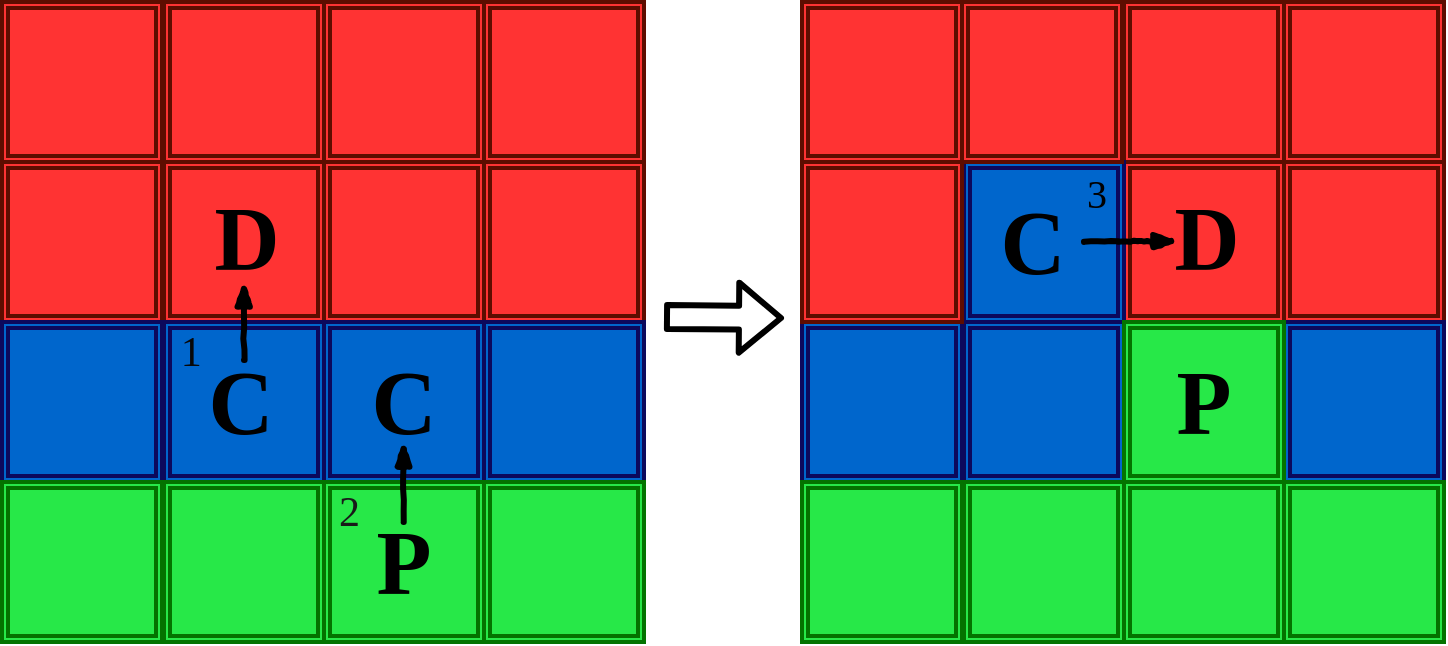 <mxfile version="13.10.5" type="device"><diagram id="07fea595-8f29-1299-0266-81d95cde20df" name="Page-1"><mxGraphModel dx="942" dy="-1894" grid="1" gridSize="10" guides="1" tooltips="1" connect="1" arrows="1" fold="1" page="1" pageScale="1" pageWidth="1169" pageHeight="827" background="#ffffff" math="1" shadow="0"><root><mxCell id="0"/><mxCell id="1" parent="0"/><mxCell id="V066iYRJNxaopJUUs_7w-676" value="" style="shape=ext;double=1;whiteSpace=wrap;html=1;aspect=fixed;strokeWidth=2;fontFamily=Times New Roman;fontSize=10;strokeColor=#5E0D00;fillColor=#FF3333;" parent="1" vertex="1"><mxGeometry x="290" y="3050" width="80" height="80" as="geometry"/></mxCell><mxCell id="V066iYRJNxaopJUUs_7w-680" value="" style="shape=ext;double=1;whiteSpace=wrap;html=1;aspect=fixed;strokeWidth=2;fontFamily=Times New Roman;fontSize=10;strokeColor=#0C095C;fillColor=#0066CC;" parent="1" vertex="1"><mxGeometry x="290" y="3130" width="80" height="80" as="geometry"/></mxCell><mxCell id="cB7y5ceA_1Ny-mKZE_qp-9" value="" style="shape=ext;double=1;whiteSpace=wrap;html=1;aspect=fixed;strokeWidth=2;fontFamily=Times New Roman;fontSize=10;fillColor=#27E848;strokeColor=#047300;" parent="1" vertex="1"><mxGeometry x="290" y="3210" width="80" height="80" as="geometry"/></mxCell><mxCell id="V066iYRJNxaopJUUs_7w-669" value="" style="shape=ext;double=1;whiteSpace=wrap;html=1;aspect=fixed;strokeWidth=2;fontFamily=Times New Roman;fontSize=10;fillColor=#f8cecc;strokeColor=#B81900;" parent="1" vertex="1"><mxGeometry x="129" y="2970" width="80" height="80" as="geometry"/></mxCell><mxCell id="V066iYRJNxaopJUUs_7w-670" value="" style="shape=ext;double=1;whiteSpace=wrap;html=1;aspect=fixed;strokeWidth=2;fontFamily=Times New Roman;fontSize=10;fillColor=#f8cecc;strokeColor=#B81900;" parent="1" vertex="1"><mxGeometry x="210" y="2970" width="80" height="80" as="geometry"/></mxCell><mxCell id="V066iYRJNxaopJUUs_7w-672" value="" style="shape=ext;double=1;whiteSpace=wrap;html=1;aspect=fixed;strokeWidth=2;fontFamily=Times New Roman;fontSize=10;fillColor=#f8cecc;strokeColor=#B81900;" parent="1" vertex="1"><mxGeometry x="370" y="2970" width="80" height="80" as="geometry"/></mxCell><mxCell id="V066iYRJNxaopJUUs_7w-674" value="" style="shape=ext;double=1;whiteSpace=wrap;html=1;aspect=fixed;strokeWidth=2;fontFamily=Times New Roman;fontSize=10;strokeColor=#5E0D00;fillColor=#FF3333;" parent="1" vertex="1"><mxGeometry x="129" y="3050" width="80" height="80" as="geometry"/></mxCell><mxCell id="V066iYRJNxaopJUUs_7w-675" value="" style="shape=ext;double=1;whiteSpace=wrap;html=1;aspect=fixed;strokeWidth=2;fontFamily=Times New Roman;fontSize=10;strokeColor=#5E0D00;fillColor=#FF3333;" parent="1" vertex="1"><mxGeometry x="210" y="3050" width="80" height="80" as="geometry"/></mxCell><mxCell id="V066iYRJNxaopJUUs_7w-677" value="" style="shape=ext;double=1;whiteSpace=wrap;html=1;aspect=fixed;strokeWidth=2;fontFamily=Times New Roman;fontSize=10;strokeColor=#5E0D00;fillColor=#FF3333;" parent="1" vertex="1"><mxGeometry x="370" y="3050" width="80" height="80" as="geometry"/></mxCell><mxCell id="V066iYRJNxaopJUUs_7w-678" value="" style="shape=ext;double=1;whiteSpace=wrap;html=1;aspect=fixed;strokeWidth=2;fontFamily=Times New Roman;fontSize=10;strokeColor=#0C095C;fillColor=#0066CC;" parent="1" vertex="1"><mxGeometry x="129" y="3130" width="80" height="80" as="geometry"/></mxCell><mxCell id="V066iYRJNxaopJUUs_7w-679" value="" style="shape=ext;double=1;whiteSpace=wrap;html=1;aspect=fixed;strokeWidth=2;fontFamily=Times New Roman;fontSize=10;strokeColor=#0C095C;fillColor=#0066CC;" parent="1" vertex="1"><mxGeometry x="210" y="3130" width="80" height="80" as="geometry"/></mxCell><mxCell id="V066iYRJNxaopJUUs_7w-681" value="" style="shape=ext;double=1;whiteSpace=wrap;html=1;aspect=fixed;strokeWidth=2;fontFamily=Times New Roman;fontSize=10;strokeColor=#0C095C;fillColor=#0066CC;" parent="1" vertex="1"><mxGeometry x="370" y="3130" width="80" height="80" as="geometry"/></mxCell><mxCell id="V066iYRJNxaopJUUs_7w-682" value="" style="shape=ext;double=1;whiteSpace=wrap;html=1;aspect=fixed;strokeWidth=2;fontFamily=Times New Roman;fontSize=10;fillColor=#27E848;strokeColor=#047300;" parent="1" vertex="1"><mxGeometry x="129" y="3210" width="80" height="80" as="geometry"/></mxCell><mxCell id="V066iYRJNxaopJUUs_7w-683" value="" style="shape=ext;double=1;whiteSpace=wrap;html=1;aspect=fixed;strokeWidth=2;fontFamily=Times New Roman;fontSize=10;fillColor=#27E848;strokeColor=#047300;" parent="1" vertex="1"><mxGeometry x="210" y="3210" width="80" height="80" as="geometry"/></mxCell><mxCell id="V066iYRJNxaopJUUs_7w-685" value="" style="shape=ext;double=1;whiteSpace=wrap;html=1;aspect=fixed;strokeWidth=2;fontFamily=Times New Roman;fontSize=10;fillColor=#d5e8d4;strokeColor=#1DAB18;" parent="1" vertex="1"><mxGeometry x="370" y="3210" width="80" height="80" as="geometry"/></mxCell><mxCell id="V066iYRJNxaopJUUs_7w-688" value="" style="shape=ext;double=1;whiteSpace=wrap;html=1;aspect=fixed;strokeWidth=2;fontFamily=Times New Roman;fontSize=10;strokeColor=#5E0D00;fillColor=#FF3333;" parent="1" vertex="1"><mxGeometry x="290" y="2970" width="80" height="80" as="geometry"/></mxCell><mxCell id="V066iYRJNxaopJUUs_7w-690" value="&lt;b&gt;&lt;font style=&quot;font-size: 45px&quot;&gt;P&lt;/font&gt;&lt;/b&gt;" style="text;html=1;strokeColor=none;fillColor=none;align=center;verticalAlign=middle;whiteSpace=wrap;rounded=0;shadow=0;glass=0;comic=0;strokeWidth=3;fontFamily=Times New Roman;opacity=70;" parent="1" vertex="1"><mxGeometry x="275" y="3210" width="110" height="80" as="geometry"/></mxCell><mxCell id="V066iYRJNxaopJUUs_7w-692" value="&lt;b&gt;&lt;font style=&quot;font-size: 45px&quot;&gt;C&lt;/font&gt;&lt;/b&gt;" style="text;html=1;strokeColor=none;fillColor=none;align=center;verticalAlign=middle;whiteSpace=wrap;rounded=0;shadow=0;glass=0;comic=0;strokeWidth=3;fontFamily=Times New Roman;opacity=70;" parent="1" vertex="1"><mxGeometry x="325" y="3162.5" width="10" height="15" as="geometry"/></mxCell><mxCell id="V066iYRJNxaopJUUs_7w-693" value="&lt;b&gt;&lt;font style=&quot;font-size: 45px&quot;&gt;C&lt;/font&gt;&lt;/b&gt;" style="text;html=1;strokeColor=none;fillColor=none;align=center;verticalAlign=middle;whiteSpace=wrap;rounded=0;shadow=0;glass=0;comic=0;strokeWidth=3;fontFamily=Times New Roman;opacity=70;labelBackgroundColor=none;" parent="1" vertex="1"><mxGeometry x="226" y="3130" width="45" height="80" as="geometry"/></mxCell><mxCell id="V066iYRJNxaopJUUs_7w-694" value="&lt;b&gt;&lt;font style=&quot;font-size: 45px&quot;&gt;D&lt;/font&gt;&lt;/b&gt;" style="text;html=1;strokeColor=none;fillColor=none;align=center;verticalAlign=middle;whiteSpace=wrap;rounded=0;shadow=0;glass=0;comic=0;strokeWidth=3;fontFamily=Times New Roman;opacity=70;" parent="1" vertex="1"><mxGeometry x="234" y="3047.5" width="35" height="80" as="geometry"/></mxCell><mxCell id="V066iYRJNxaopJUUs_7w-695" value="" style="rounded=0;comic=1;strokeWidth=3;endArrow=blockThin;html=1;fontFamily=Comic Sans MS;fontStyle=1;entryX=0.494;entryY=0.75;entryDx=0;entryDy=0;entryPerimeter=0;" parent="1" edge="1"><mxGeometry width="50" height="50" relative="1" as="geometry"><mxPoint x="250" y="3149" as="sourcePoint"/><mxPoint x="249.92" y="3110" as="targetPoint"/></mxGeometry></mxCell><mxCell id="V066iYRJNxaopJUUs_7w-696" value="" style="rounded=0;comic=1;strokeWidth=3;endArrow=blockThin;html=1;fontFamily=Comic Sans MS;fontStyle=1;entryX=0.494;entryY=0.75;entryDx=0;entryDy=0;entryPerimeter=0;" parent="1" edge="1"><mxGeometry width="50" height="50" relative="1" as="geometry"><mxPoint x="329.8" y="3230" as="sourcePoint"/><mxPoint x="329.72" y="3190" as="targetPoint"/></mxGeometry></mxCell><mxCell id="V066iYRJNxaopJUUs_7w-697" value="&lt;font style=&quot;font-size: 21px;&quot;&gt;&lt;font style=&quot;font-size: 21px;&quot;&gt;&amp;nbsp; &amp;nbsp; &amp;nbsp;&lt;/font&gt;&lt;font style=&quot;font-size: 21px;&quot;&gt;1&lt;/font&gt;&lt;/font&gt;" style="text;html=1;align=center;verticalAlign=middle;whiteSpace=wrap;rounded=0;strokeWidth=3;fontFamily=Times New Roman;opacity=70;fontColor=#080808;fontSize=21;" parent="1" vertex="1"><mxGeometry x="182.5" y="3130" width="55" height="30" as="geometry"/></mxCell><mxCell id="V066iYRJNxaopJUUs_7w-698" value="&lt;span style=&quot;font-size: 21px;&quot;&gt;&amp;nbsp; 2&lt;/span&gt;" style="text;html=1;strokeColor=none;fillColor=none;align=center;verticalAlign=middle;whiteSpace=wrap;rounded=0;strokeWidth=3;fontFamily=Times New Roman;opacity=70;fontColor=#191919;fontSize=21;" parent="1" vertex="1"><mxGeometry x="270" y="3210" width="55" height="30" as="geometry"/></mxCell><mxCell id="V066iYRJNxaopJUUs_7w-699" value="" style="shape=ext;double=1;whiteSpace=wrap;html=1;aspect=fixed;strokeWidth=2;fontFamily=Times New Roman;fontSize=10;strokeColor=#5E0D00;fillColor=#FF3333;" parent="1" vertex="1"><mxGeometry x="529" y="2970" width="80" height="80" as="geometry"/></mxCell><mxCell id="V066iYRJNxaopJUUs_7w-700" value="" style="shape=ext;double=1;whiteSpace=wrap;html=1;aspect=fixed;strokeWidth=2;fontFamily=Times New Roman;fontSize=10;fillColor=#f8cecc;strokeColor=#B81900;" parent="1" vertex="1"><mxGeometry x="610" y="2970" width="80" height="80" as="geometry"/></mxCell><mxCell id="V066iYRJNxaopJUUs_7w-701" value="" style="shape=ext;double=1;whiteSpace=wrap;html=1;aspect=fixed;strokeWidth=2;fontFamily=Times New Roman;fontSize=10;strokeColor=#5E0D00;fillColor=#FF3333;" parent="1" vertex="1"><mxGeometry x="770" y="2970" width="80" height="80" as="geometry"/></mxCell><mxCell id="V066iYRJNxaopJUUs_7w-702" value="" style="shape=ext;double=1;whiteSpace=wrap;html=1;aspect=fixed;strokeWidth=2;fontFamily=Times New Roman;fontSize=10;fillColor=#f8cecc;strokeColor=#B81900;" parent="1" vertex="1"><mxGeometry x="529" y="3050" width="80" height="80" as="geometry"/></mxCell><mxCell id="V066iYRJNxaopJUUs_7w-704" value="" style="shape=ext;double=1;whiteSpace=wrap;html=1;aspect=fixed;strokeWidth=2;fontFamily=Times New Roman;fontSize=10;strokeColor=#5E0D00;fillColor=#FF3333;" parent="1" vertex="1"><mxGeometry x="690" y="3050" width="80" height="80" as="geometry"/></mxCell><mxCell id="V066iYRJNxaopJUUs_7w-705" value="" style="shape=ext;double=1;whiteSpace=wrap;html=1;aspect=fixed;strokeWidth=2;fontFamily=Times New Roman;fontSize=10;strokeColor=#5E0D00;fillColor=#FF3333;" parent="1" vertex="1"><mxGeometry x="770" y="3050" width="80" height="80" as="geometry"/></mxCell><mxCell id="V066iYRJNxaopJUUs_7w-706" value="" style="shape=ext;double=1;whiteSpace=wrap;html=1;aspect=fixed;strokeWidth=2;fontFamily=Times New Roman;fontSize=10;strokeColor=#0C095C;fillColor=#0066CC;" parent="1" vertex="1"><mxGeometry x="529" y="3130" width="80" height="80" as="geometry"/></mxCell><mxCell id="V066iYRJNxaopJUUs_7w-707" value="" style="shape=ext;double=1;whiteSpace=wrap;html=1;aspect=fixed;strokeWidth=2;fontFamily=Times New Roman;fontSize=10;strokeColor=#0C095C;labelBackgroundColor=none;fillColor=#0066CC;" parent="1" vertex="1"><mxGeometry x="610" y="3130" width="80" height="80" as="geometry"/></mxCell><mxCell id="V066iYRJNxaopJUUs_7w-709" value="" style="shape=ext;double=1;whiteSpace=wrap;html=1;aspect=fixed;strokeWidth=2;fontFamily=Times New Roman;fontSize=10;strokeColor=#0C095C;fillColor=#0066CC;" parent="1" vertex="1"><mxGeometry x="770" y="3130" width="80" height="80" as="geometry"/></mxCell><mxCell id="V066iYRJNxaopJUUs_7w-710" value="" style="shape=ext;double=1;whiteSpace=wrap;html=1;aspect=fixed;strokeWidth=2;fontFamily=Times New Roman;fontSize=10;fillColor=#27E848;strokeColor=#047300;" parent="1" vertex="1"><mxGeometry x="529" y="3210" width="80" height="80" as="geometry"/></mxCell><mxCell id="V066iYRJNxaopJUUs_7w-711" value="" style="shape=ext;double=1;whiteSpace=wrap;html=1;aspect=fixed;strokeWidth=2;fontFamily=Times New Roman;fontSize=10;fillColor=#27E848;strokeColor=#047300;" parent="1" vertex="1"><mxGeometry x="610" y="3210" width="80" height="80" as="geometry"/></mxCell><mxCell id="V066iYRJNxaopJUUs_7w-712" value="" style="shape=ext;double=1;whiteSpace=wrap;html=1;aspect=fixed;strokeWidth=2;fontFamily=Times New Roman;fontSize=10;fillColor=#27E848;strokeColor=#047300;" parent="1" vertex="1"><mxGeometry x="690" y="3210" width="80" height="80" as="geometry"/></mxCell><mxCell id="V066iYRJNxaopJUUs_7w-713" value="" style="shape=ext;double=1;whiteSpace=wrap;html=1;aspect=fixed;strokeWidth=2;fontFamily=Times New Roman;fontSize=10;fillColor=#27E848;strokeColor=#047300;" parent="1" vertex="1"><mxGeometry x="770" y="3210" width="80" height="80" as="geometry"/></mxCell><mxCell id="V066iYRJNxaopJUUs_7w-714" value="" style="shape=ext;double=1;whiteSpace=wrap;html=1;aspect=fixed;strokeWidth=2;fontFamily=Times New Roman;fontSize=10;strokeColor=#5E0D00;fillColor=#FF3333;" parent="1" vertex="1"><mxGeometry x="690" y="2970" width="80" height="80" as="geometry"/></mxCell><mxCell id="V066iYRJNxaopJUUs_7w-723" value="" style="shape=ext;double=1;whiteSpace=wrap;html=1;aspect=fixed;strokeWidth=2;fontFamily=Times New Roman;fontSize=10;strokeColor=#0C095C;fillColor=#0066CC;" parent="1" vertex="1"><mxGeometry x="610" y="3050" width="80" height="80" as="geometry"/></mxCell><mxCell id="V066iYRJNxaopJUUs_7w-725" value="" style="shape=ext;double=1;whiteSpace=wrap;html=1;aspect=fixed;strokeWidth=2;fontFamily=Times New Roman;fontSize=10;fillColor=#27E848;strokeColor=#047300;" parent="1" vertex="1"><mxGeometry x="690" y="3130" width="80" height="80" as="geometry"/></mxCell><mxCell id="V066iYRJNxaopJUUs_7w-726" value="&lt;b&gt;&lt;font style=&quot;font-size: 45px&quot;&gt;P&lt;/font&gt;&lt;/b&gt;" style="text;html=1;strokeColor=none;fillColor=none;align=center;verticalAlign=middle;whiteSpace=wrap;rounded=0;shadow=0;glass=0;comic=0;strokeWidth=3;fontFamily=Times New Roman;opacity=70;" parent="1" vertex="1"><mxGeometry x="675" y="3130" width="110" height="80" as="geometry"/></mxCell><mxCell id="V066iYRJNxaopJUUs_7w-728" value="&lt;b&gt;&lt;font style=&quot;font-size: 45px&quot;&gt;D&lt;/font&gt;&lt;/b&gt;" style="text;html=1;strokeColor=none;fillColor=none;align=center;verticalAlign=middle;whiteSpace=wrap;rounded=0;shadow=0;glass=0;comic=0;strokeWidth=3;fontFamily=Times New Roman;opacity=70;" parent="1" vertex="1"><mxGeometry x="714" y="3047.5" width="35" height="80" as="geometry"/></mxCell><mxCell id="V066iYRJNxaopJUUs_7w-729" value="" style="rounded=0;comic=1;strokeWidth=3;endArrow=blockThin;html=1;fontFamily=Comic Sans MS;fontStyle=1;" parent="1" edge="1"><mxGeometry width="50" height="50" relative="1" as="geometry"><mxPoint x="670" y="3090" as="sourcePoint"/><mxPoint x="717" y="3089.66" as="targetPoint"/><Array as="points"><mxPoint x="687" y="3089.66"/><mxPoint x="697" y="3089.66"/></Array></mxGeometry></mxCell><mxCell id="V066iYRJNxaopJUUs_7w-730" value="&lt;span style=&quot;font-size: 20px;&quot;&gt;&amp;nbsp; &amp;nbsp;3&lt;/span&gt;" style="text;html=1;strokeColor=none;fillColor=none;align=center;verticalAlign=middle;whiteSpace=wrap;rounded=0;strokeWidth=3;fontFamily=Times New Roman;opacity=70;fontSize=20;" parent="1" vertex="1"><mxGeometry x="639" y="3040" width="60" height="50" as="geometry"/></mxCell><mxCell id="V066iYRJNxaopJUUs_7w-731" value="" style="shape=flexArrow;endArrow=classic;html=1;strokeWidth=3;strokeColor=#000000;fontFamily=Times New Roman;" parent="1" edge="1"><mxGeometry width="50" height="50" relative="1" as="geometry"><mxPoint x="460" y="3127.5" as="sourcePoint"/><mxPoint x="520" y="3128" as="targetPoint"/></mxGeometry></mxCell><mxCell id="cB7y5ceA_1Ny-mKZE_qp-6" value="" style="shape=ext;double=1;whiteSpace=wrap;html=1;aspect=fixed;strokeWidth=2;fontFamily=Times New Roman;fontSize=10;fillColor=#27E848;strokeColor=#047300;" parent="1" vertex="1"><mxGeometry x="370" y="3210" width="80" height="80" as="geometry"/></mxCell><mxCell id="cB7y5ceA_1Ny-mKZE_qp-10" value="" style="shape=ext;double=1;whiteSpace=wrap;html=1;aspect=fixed;strokeWidth=2;fontFamily=Times New Roman;fontSize=10;strokeColor=#5E0D00;fillColor=#FF3333;" parent="1" vertex="1"><mxGeometry x="370" y="2970" width="80" height="80" as="geometry"/></mxCell><mxCell id="cB7y5ceA_1Ny-mKZE_qp-11" value="" style="shape=ext;double=1;whiteSpace=wrap;html=1;aspect=fixed;strokeWidth=2;fontFamily=Times New Roman;fontSize=10;strokeColor=#5E0D00;fillColor=#FF3333;" parent="1" vertex="1"><mxGeometry x="210" y="2970" width="80" height="80" as="geometry"/></mxCell><mxCell id="cB7y5ceA_1Ny-mKZE_qp-12" value="" style="shape=ext;double=1;whiteSpace=wrap;html=1;aspect=fixed;strokeWidth=2;fontFamily=Times New Roman;fontSize=10;fillColor=#f8cecc;strokeColor=#B81900;" parent="1" vertex="1"><mxGeometry x="129" y="2970" width="80" height="80" as="geometry"/></mxCell><mxCell id="cB7y5ceA_1Ny-mKZE_qp-13" value="" style="shape=ext;double=1;whiteSpace=wrap;html=1;aspect=fixed;strokeWidth=2;fontFamily=Times New Roman;fontSize=10;strokeColor=#5E0D00;fillColor=#FF3333;" parent="1" vertex="1"><mxGeometry x="529" y="3050" width="80" height="80" as="geometry"/></mxCell><mxCell id="cB7y5ceA_1Ny-mKZE_qp-14" value="" style="shape=ext;double=1;whiteSpace=wrap;html=1;aspect=fixed;strokeWidth=2;fontFamily=Times New Roman;fontSize=10;fillColor=#f8cecc;strokeColor=#B81900;" parent="1" vertex="1"><mxGeometry x="129" y="2970" width="80" height="80" as="geometry"/></mxCell><mxCell id="cB7y5ceA_1Ny-mKZE_qp-15" value="" style="shape=ext;double=1;whiteSpace=wrap;html=1;aspect=fixed;strokeWidth=2;fontFamily=Times New Roman;fontSize=10;strokeColor=#5E0D00;fillColor=#FF3333;" parent="1" vertex="1"><mxGeometry x="129" y="2970" width="80" height="80" as="geometry"/></mxCell><mxCell id="cB7y5ceA_1Ny-mKZE_qp-16" value="" style="shape=ext;double=1;whiteSpace=wrap;html=1;aspect=fixed;strokeWidth=2;fontFamily=Times New Roman;fontSize=10;strokeColor=#5E0D00;fillColor=#FF3333;" parent="1" vertex="1"><mxGeometry x="609" y="2970" width="80" height="80" as="geometry"/></mxCell><mxCell id="cB7y5ceA_1Ny-mKZE_qp-17" value="&lt;b&gt;&lt;font style=&quot;font-size: 45px&quot;&gt;C&lt;/font&gt;&lt;/b&gt;" style="text;html=1;strokeColor=none;fillColor=none;align=center;verticalAlign=middle;whiteSpace=wrap;rounded=0;shadow=0;glass=0;comic=0;strokeWidth=3;fontFamily=Times New Roman;opacity=70;" parent="1" vertex="1"><mxGeometry x="622" y="3050" width="45" height="80" as="geometry"/></mxCell></root></mxGraphModel></diagram></mxfile>